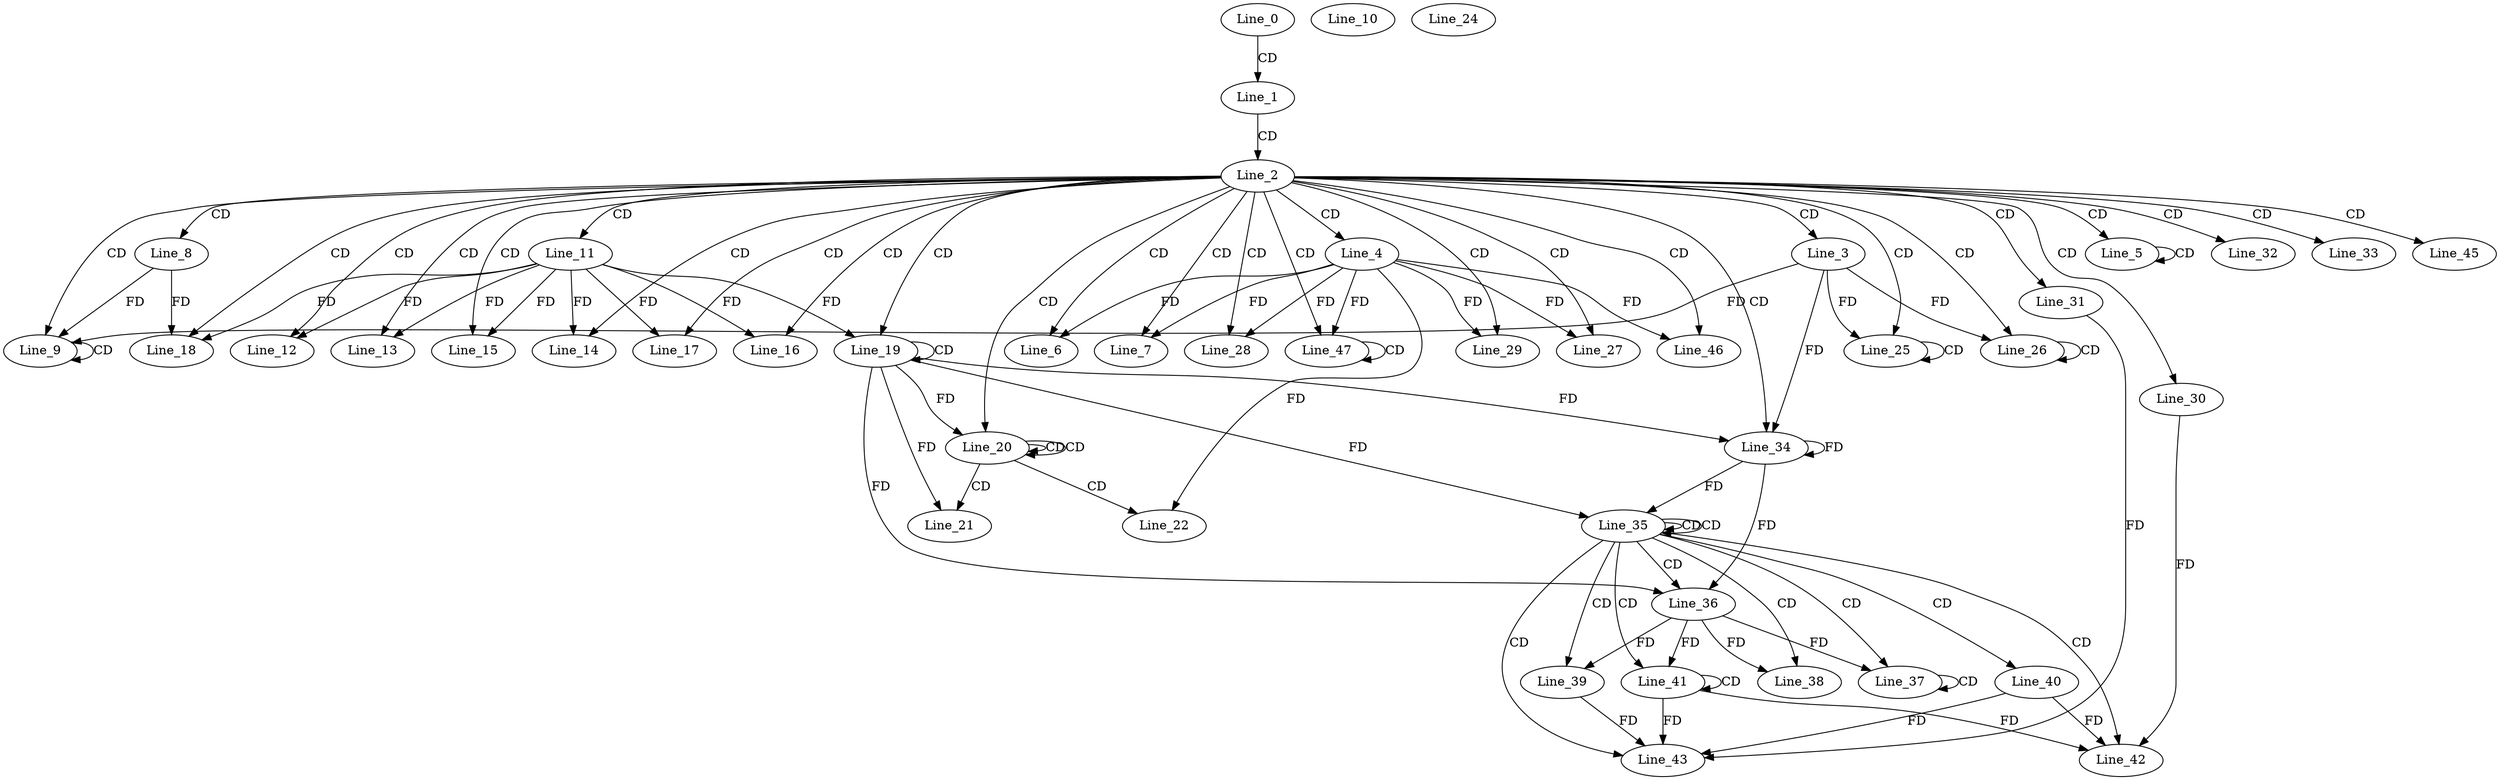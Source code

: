 digraph G {
  Line_0;
  Line_1;
  Line_2;
  Line_3;
  Line_4;
  Line_5;
  Line_5;
  Line_6;
  Line_7;
  Line_8;
  Line_9;
  Line_9;
  Line_10;
  Line_11;
  Line_12;
  Line_13;
  Line_14;
  Line_15;
  Line_16;
  Line_17;
  Line_18;
  Line_18;
  Line_19;
  Line_19;
  Line_20;
  Line_20;
  Line_21;
  Line_21;
  Line_22;
  Line_24;
  Line_25;
  Line_25;
  Line_26;
  Line_26;
  Line_27;
  Line_28;
  Line_29;
  Line_30;
  Line_31;
  Line_32;
  Line_33;
  Line_34;
  Line_34;
  Line_34;
  Line_35;
  Line_35;
  Line_36;
  Line_36;
  Line_37;
  Line_37;
  Line_38;
  Line_38;
  Line_39;
  Line_39;
  Line_40;
  Line_41;
  Line_41;
  Line_41;
  Line_42;
  Line_42;
  Line_43;
  Line_43;
  Line_45;
  Line_46;
  Line_47;
  Line_47;
  Line_0 -> Line_1 [ label="CD" ];
  Line_1 -> Line_2 [ label="CD" ];
  Line_2 -> Line_3 [ label="CD" ];
  Line_2 -> Line_4 [ label="CD" ];
  Line_2 -> Line_5 [ label="CD" ];
  Line_5 -> Line_5 [ label="CD" ];
  Line_2 -> Line_6 [ label="CD" ];
  Line_4 -> Line_6 [ label="FD" ];
  Line_2 -> Line_7 [ label="CD" ];
  Line_4 -> Line_7 [ label="FD" ];
  Line_2 -> Line_8 [ label="CD" ];
  Line_2 -> Line_9 [ label="CD" ];
  Line_9 -> Line_9 [ label="CD" ];
  Line_8 -> Line_9 [ label="FD" ];
  Line_3 -> Line_9 [ label="FD" ];
  Line_2 -> Line_11 [ label="CD" ];
  Line_2 -> Line_12 [ label="CD" ];
  Line_11 -> Line_12 [ label="FD" ];
  Line_2 -> Line_13 [ label="CD" ];
  Line_11 -> Line_13 [ label="FD" ];
  Line_2 -> Line_14 [ label="CD" ];
  Line_11 -> Line_14 [ label="FD" ];
  Line_2 -> Line_15 [ label="CD" ];
  Line_11 -> Line_15 [ label="FD" ];
  Line_2 -> Line_16 [ label="CD" ];
  Line_11 -> Line_16 [ label="FD" ];
  Line_2 -> Line_17 [ label="CD" ];
  Line_11 -> Line_17 [ label="FD" ];
  Line_2 -> Line_18 [ label="CD" ];
  Line_11 -> Line_18 [ label="FD" ];
  Line_8 -> Line_18 [ label="FD" ];
  Line_2 -> Line_19 [ label="CD" ];
  Line_19 -> Line_19 [ label="CD" ];
  Line_11 -> Line_19 [ label="FD" ];
  Line_2 -> Line_20 [ label="CD" ];
  Line_20 -> Line_20 [ label="CD" ];
  Line_20 -> Line_20 [ label="CD" ];
  Line_19 -> Line_20 [ label="FD" ];
  Line_20 -> Line_21 [ label="CD" ];
  Line_19 -> Line_21 [ label="FD" ];
  Line_20 -> Line_22 [ label="CD" ];
  Line_4 -> Line_22 [ label="FD" ];
  Line_2 -> Line_25 [ label="CD" ];
  Line_25 -> Line_25 [ label="CD" ];
  Line_3 -> Line_25 [ label="FD" ];
  Line_2 -> Line_26 [ label="CD" ];
  Line_26 -> Line_26 [ label="CD" ];
  Line_3 -> Line_26 [ label="FD" ];
  Line_2 -> Line_27 [ label="CD" ];
  Line_4 -> Line_27 [ label="FD" ];
  Line_2 -> Line_28 [ label="CD" ];
  Line_4 -> Line_28 [ label="FD" ];
  Line_2 -> Line_29 [ label="CD" ];
  Line_4 -> Line_29 [ label="FD" ];
  Line_2 -> Line_30 [ label="CD" ];
  Line_2 -> Line_31 [ label="CD" ];
  Line_2 -> Line_32 [ label="CD" ];
  Line_2 -> Line_33 [ label="CD" ];
  Line_2 -> Line_34 [ label="CD" ];
  Line_19 -> Line_34 [ label="FD" ];
  Line_34 -> Line_34 [ label="FD" ];
  Line_3 -> Line_34 [ label="FD" ];
  Line_35 -> Line_35 [ label="CD" ];
  Line_35 -> Line_35 [ label="CD" ];
  Line_19 -> Line_35 [ label="FD" ];
  Line_34 -> Line_35 [ label="FD" ];
  Line_35 -> Line_36 [ label="CD" ];
  Line_19 -> Line_36 [ label="FD" ];
  Line_34 -> Line_36 [ label="FD" ];
  Line_35 -> Line_37 [ label="CD" ];
  Line_37 -> Line_37 [ label="CD" ];
  Line_36 -> Line_37 [ label="FD" ];
  Line_35 -> Line_38 [ label="CD" ];
  Line_36 -> Line_38 [ label="FD" ];
  Line_35 -> Line_39 [ label="CD" ];
  Line_36 -> Line_39 [ label="FD" ];
  Line_35 -> Line_40 [ label="CD" ];
  Line_35 -> Line_41 [ label="CD" ];
  Line_41 -> Line_41 [ label="CD" ];
  Line_36 -> Line_41 [ label="FD" ];
  Line_35 -> Line_42 [ label="CD" ];
  Line_30 -> Line_42 [ label="FD" ];
  Line_41 -> Line_42 [ label="FD" ];
  Line_40 -> Line_42 [ label="FD" ];
  Line_35 -> Line_43 [ label="CD" ];
  Line_31 -> Line_43 [ label="FD" ];
  Line_41 -> Line_43 [ label="FD" ];
  Line_40 -> Line_43 [ label="FD" ];
  Line_39 -> Line_43 [ label="FD" ];
  Line_2 -> Line_45 [ label="CD" ];
  Line_2 -> Line_46 [ label="CD" ];
  Line_4 -> Line_46 [ label="FD" ];
  Line_2 -> Line_47 [ label="CD" ];
  Line_47 -> Line_47 [ label="CD" ];
  Line_4 -> Line_47 [ label="FD" ];
}
